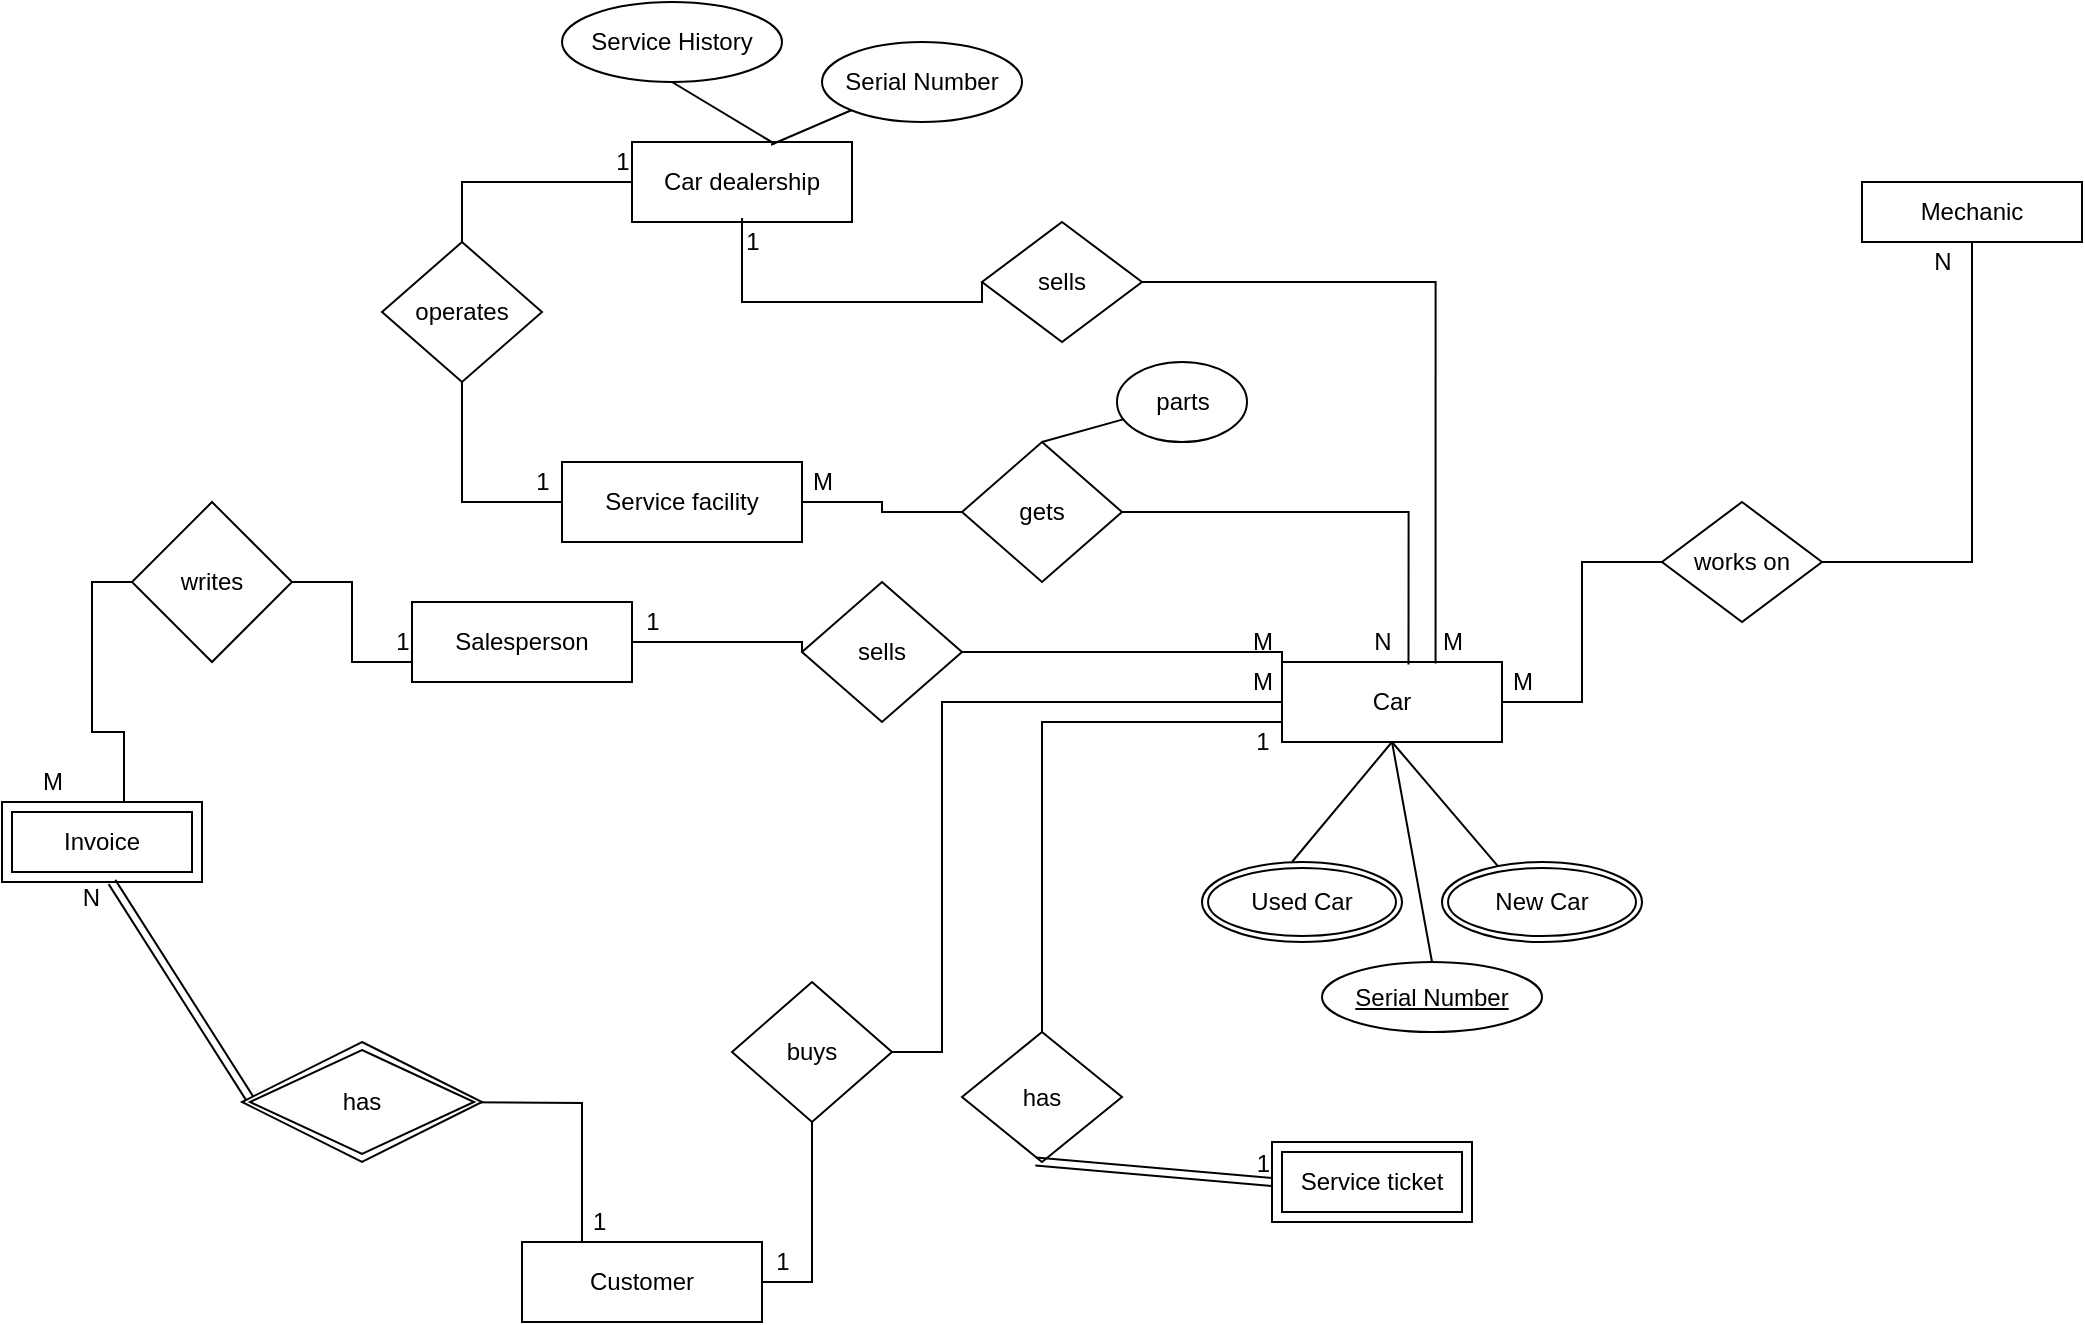 <mxfile version="15.7.3" type="github">
  <diagram id="thSH0ayQxO71pJ6wV1Sd" name="Page-1">
    <mxGraphModel dx="792" dy="486" grid="1" gridSize="10" guides="1" tooltips="1" connect="1" arrows="1" fold="1" page="1" pageScale="1" pageWidth="850" pageHeight="1100" math="0" shadow="0">
      <root>
        <mxCell id="0" />
        <mxCell id="1" parent="0" />
        <mxCell id="2t8MsXC4N8kTPNsJ7Vme-44" style="edgeStyle=orthogonalEdgeStyle;rounded=0;orthogonalLoop=1;jettySize=auto;html=1;entryX=0.5;entryY=0;entryDx=0;entryDy=0;startArrow=none;startFill=0;endArrow=none;endFill=0;" parent="1" source="qbq0ifineMjqy3SYOCrd-1" target="2t8MsXC4N8kTPNsJ7Vme-43" edge="1">
          <mxGeometry relative="1" as="geometry" />
        </mxCell>
        <mxCell id="qbq0ifineMjqy3SYOCrd-1" value="Car dealership" style="rounded=0;whiteSpace=wrap;html=1;" parent="1" vertex="1">
          <mxGeometry x="355" y="210" width="110" height="40" as="geometry" />
        </mxCell>
        <mxCell id="qbq0ifineMjqy3SYOCrd-2" value="Service facility" style="rounded=0;whiteSpace=wrap;html=1;" parent="1" vertex="1">
          <mxGeometry x="320" y="370" width="120" height="40" as="geometry" />
        </mxCell>
        <mxCell id="2t8MsXC4N8kTPNsJ7Vme-59" style="edgeStyle=orthogonalEdgeStyle;rounded=0;orthogonalLoop=1;jettySize=auto;html=1;startArrow=none;startFill=0;endArrow=none;endFill=0;" parent="1" source="qbq0ifineMjqy3SYOCrd-3" target="2t8MsXC4N8kTPNsJ7Vme-58" edge="1">
          <mxGeometry relative="1" as="geometry">
            <Array as="points">
              <mxPoint x="560" y="500" />
            </Array>
          </mxGeometry>
        </mxCell>
        <mxCell id="qbq0ifineMjqy3SYOCrd-3" value="Car" style="rounded=0;whiteSpace=wrap;html=1;" parent="1" vertex="1">
          <mxGeometry x="680" y="470" width="110" height="40" as="geometry" />
        </mxCell>
        <mxCell id="2t8MsXC4N8kTPNsJ7Vme-17" style="edgeStyle=orthogonalEdgeStyle;rounded=0;orthogonalLoop=1;jettySize=auto;html=1;entryX=0;entryY=0.5;entryDx=0;entryDy=0;startArrow=none;startFill=0;endArrow=none;endFill=0;" parent="1" source="qbq0ifineMjqy3SYOCrd-4" target="2t8MsXC4N8kTPNsJ7Vme-16" edge="1">
          <mxGeometry relative="1" as="geometry">
            <Array as="points">
              <mxPoint x="440" y="460" />
            </Array>
          </mxGeometry>
        </mxCell>
        <mxCell id="qbq0ifineMjqy3SYOCrd-4" value="Salesperson" style="rounded=0;whiteSpace=wrap;html=1;" parent="1" vertex="1">
          <mxGeometry x="245" y="440" width="110" height="40" as="geometry" />
        </mxCell>
        <mxCell id="2t8MsXC4N8kTPNsJ7Vme-30" style="edgeStyle=orthogonalEdgeStyle;rounded=0;orthogonalLoop=1;jettySize=auto;html=1;entryX=0;entryY=0.5;entryDx=0;entryDy=0;startArrow=none;startFill=0;endArrow=none;endFill=0;" parent="1" target="2t8MsXC4N8kTPNsJ7Vme-27" edge="1">
          <mxGeometry relative="1" as="geometry">
            <mxPoint x="80" y="540" as="sourcePoint" />
          </mxGeometry>
        </mxCell>
        <mxCell id="qbq0ifineMjqy3SYOCrd-6" value="Mechanic" style="rounded=0;whiteSpace=wrap;html=1;" parent="1" vertex="1">
          <mxGeometry x="970" y="230" width="110" height="30" as="geometry" />
        </mxCell>
        <mxCell id="qbq0ifineMjqy3SYOCrd-7" value="Customer" style="rounded=0;whiteSpace=wrap;html=1;" parent="1" vertex="1">
          <mxGeometry x="300" y="760" width="120" height="40" as="geometry" />
        </mxCell>
        <mxCell id="qbq0ifineMjqy3SYOCrd-9" value="Serial Number" style="ellipse;whiteSpace=wrap;html=1;" parent="1" vertex="1">
          <mxGeometry x="450" y="160" width="100" height="40" as="geometry" />
        </mxCell>
        <mxCell id="qbq0ifineMjqy3SYOCrd-14" value="" style="endArrow=none;html=1;rounded=0;entryX=0;entryY=1;entryDx=0;entryDy=0;exitX=0.632;exitY=0.034;exitDx=0;exitDy=0;exitPerimeter=0;" parent="1" source="qbq0ifineMjqy3SYOCrd-1" target="qbq0ifineMjqy3SYOCrd-9" edge="1">
          <mxGeometry width="50" height="50" relative="1" as="geometry">
            <mxPoint x="400" y="240" as="sourcePoint" />
            <mxPoint x="450" y="190" as="targetPoint" />
            <Array as="points" />
          </mxGeometry>
        </mxCell>
        <mxCell id="2t8MsXC4N8kTPNsJ7Vme-3" style="edgeStyle=orthogonalEdgeStyle;rounded=0;orthogonalLoop=1;jettySize=auto;html=1;entryX=0.698;entryY=0.02;entryDx=0;entryDy=0;entryPerimeter=0;startArrow=none;startFill=0;endArrow=none;endFill=0;" parent="1" source="2t8MsXC4N8kTPNsJ7Vme-1" target="qbq0ifineMjqy3SYOCrd-3" edge="1">
          <mxGeometry relative="1" as="geometry" />
        </mxCell>
        <mxCell id="2t8MsXC4N8kTPNsJ7Vme-1" value="sells" style="rhombus;whiteSpace=wrap;html=1;" parent="1" vertex="1">
          <mxGeometry x="530" y="250" width="80" height="60" as="geometry" />
        </mxCell>
        <mxCell id="2t8MsXC4N8kTPNsJ7Vme-34" style="edgeStyle=orthogonalEdgeStyle;rounded=0;orthogonalLoop=1;jettySize=auto;html=1;entryX=0;entryY=0.5;entryDx=0;entryDy=0;startArrow=none;startFill=0;endArrow=none;endFill=0;" parent="1" target="2t8MsXC4N8kTPNsJ7Vme-1" edge="1">
          <mxGeometry relative="1" as="geometry">
            <mxPoint x="410" y="248" as="sourcePoint" />
            <Array as="points">
              <mxPoint x="410" y="290" />
            </Array>
          </mxGeometry>
        </mxCell>
        <mxCell id="2t8MsXC4N8kTPNsJ7Vme-5" value="1" style="text;html=1;align=center;verticalAlign=middle;resizable=0;points=[];autosize=1;strokeColor=none;fillColor=none;" parent="1" vertex="1">
          <mxGeometry x="405" y="250" width="20" height="20" as="geometry" />
        </mxCell>
        <mxCell id="2t8MsXC4N8kTPNsJ7Vme-6" value="M" style="text;html=1;align=center;verticalAlign=middle;resizable=0;points=[];autosize=1;strokeColor=none;fillColor=none;" parent="1" vertex="1">
          <mxGeometry x="750" y="450" width="30" height="20" as="geometry" />
        </mxCell>
        <mxCell id="2t8MsXC4N8kTPNsJ7Vme-9" value="" style="endArrow=none;html=1;rounded=0;exitX=0.5;exitY=0;exitDx=0;exitDy=0;entryX=0.5;entryY=1;entryDx=0;entryDy=0;" parent="1" target="qbq0ifineMjqy3SYOCrd-3" edge="1">
          <mxGeometry width="50" height="50" relative="1" as="geometry">
            <mxPoint x="685" y="570" as="sourcePoint" />
            <mxPoint x="430" y="360" as="targetPoint" />
          </mxGeometry>
        </mxCell>
        <mxCell id="2t8MsXC4N8kTPNsJ7Vme-10" value="" style="endArrow=none;html=1;rounded=0;entryX=0.5;entryY=1;entryDx=0;entryDy=0;" parent="1" target="qbq0ifineMjqy3SYOCrd-3" edge="1">
          <mxGeometry width="50" height="50" relative="1" as="geometry">
            <mxPoint x="788.683" y="572.939" as="sourcePoint" />
            <mxPoint x="670" y="410" as="targetPoint" />
          </mxGeometry>
        </mxCell>
        <mxCell id="2t8MsXC4N8kTPNsJ7Vme-11" value="&lt;u&gt;Serial Number&lt;/u&gt;" style="ellipse;whiteSpace=wrap;html=1;" parent="1" vertex="1">
          <mxGeometry x="700" y="620" width="110" height="35" as="geometry" />
        </mxCell>
        <mxCell id="2t8MsXC4N8kTPNsJ7Vme-12" value="" style="endArrow=none;html=1;rounded=0;exitX=0.5;exitY=0;exitDx=0;exitDy=0;entryX=0.5;entryY=1;entryDx=0;entryDy=0;" parent="1" source="2t8MsXC4N8kTPNsJ7Vme-11" target="qbq0ifineMjqy3SYOCrd-3" edge="1">
          <mxGeometry width="50" height="50" relative="1" as="geometry">
            <mxPoint x="380" y="410" as="sourcePoint" />
            <mxPoint x="660" y="390" as="targetPoint" />
          </mxGeometry>
        </mxCell>
        <mxCell id="2t8MsXC4N8kTPNsJ7Vme-14" value="&lt;span&gt;Service History&lt;/span&gt;" style="ellipse;whiteSpace=wrap;html=1;" parent="1" vertex="1">
          <mxGeometry x="320" y="140" width="110" height="40" as="geometry" />
        </mxCell>
        <mxCell id="2t8MsXC4N8kTPNsJ7Vme-15" value="" style="endArrow=none;html=1;rounded=0;entryX=0.5;entryY=1;entryDx=0;entryDy=0;exitX=0.649;exitY=0.024;exitDx=0;exitDy=0;exitPerimeter=0;" parent="1" source="qbq0ifineMjqy3SYOCrd-1" target="2t8MsXC4N8kTPNsJ7Vme-14" edge="1">
          <mxGeometry width="50" height="50" relative="1" as="geometry">
            <mxPoint x="434.52" y="261.36" as="sourcePoint" />
            <mxPoint x="466.158" y="202.7" as="targetPoint" />
            <Array as="points" />
          </mxGeometry>
        </mxCell>
        <mxCell id="2t8MsXC4N8kTPNsJ7Vme-18" style="edgeStyle=orthogonalEdgeStyle;rounded=0;orthogonalLoop=1;jettySize=auto;html=1;entryX=0;entryY=0.75;entryDx=0;entryDy=0;startArrow=none;startFill=0;endArrow=none;endFill=0;exitX=1;exitY=0.5;exitDx=0;exitDy=0;" parent="1" source="2t8MsXC4N8kTPNsJ7Vme-16" target="qbq0ifineMjqy3SYOCrd-3" edge="1">
          <mxGeometry relative="1" as="geometry">
            <Array as="points">
              <mxPoint x="680" y="465" />
            </Array>
          </mxGeometry>
        </mxCell>
        <mxCell id="2t8MsXC4N8kTPNsJ7Vme-16" value="sells" style="rhombus;whiteSpace=wrap;html=1;" parent="1" vertex="1">
          <mxGeometry x="440" y="430" width="80" height="70" as="geometry" />
        </mxCell>
        <mxCell id="2t8MsXC4N8kTPNsJ7Vme-21" value="M" style="text;html=1;align=center;verticalAlign=middle;resizable=0;points=[];autosize=1;strokeColor=none;fillColor=none;" parent="1" vertex="1">
          <mxGeometry x="655" y="470" width="30" height="20" as="geometry" />
        </mxCell>
        <mxCell id="2t8MsXC4N8kTPNsJ7Vme-24" style="edgeStyle=orthogonalEdgeStyle;rounded=0;orthogonalLoop=1;jettySize=auto;html=1;entryX=1;entryY=0.5;entryDx=0;entryDy=0;startArrow=none;startFill=0;endArrow=none;endFill=0;" parent="1" source="2t8MsXC4N8kTPNsJ7Vme-22" target="qbq0ifineMjqy3SYOCrd-7" edge="1">
          <mxGeometry relative="1" as="geometry" />
        </mxCell>
        <mxCell id="2t8MsXC4N8kTPNsJ7Vme-35" style="edgeStyle=orthogonalEdgeStyle;rounded=0;orthogonalLoop=1;jettySize=auto;html=1;startArrow=none;startFill=0;endArrow=none;endFill=0;entryX=0;entryY=0.25;entryDx=0;entryDy=0;" parent="1" source="2t8MsXC4N8kTPNsJ7Vme-22" target="qbq0ifineMjqy3SYOCrd-3" edge="1">
          <mxGeometry relative="1" as="geometry">
            <mxPoint x="650" y="490" as="targetPoint" />
            <Array as="points">
              <mxPoint x="510" y="665" />
              <mxPoint x="510" y="490" />
              <mxPoint x="680" y="490" />
            </Array>
          </mxGeometry>
        </mxCell>
        <mxCell id="2t8MsXC4N8kTPNsJ7Vme-22" value="buys" style="rhombus;whiteSpace=wrap;html=1;" parent="1" vertex="1">
          <mxGeometry x="405" y="630" width="80" height="70" as="geometry" />
        </mxCell>
        <mxCell id="2t8MsXC4N8kTPNsJ7Vme-25" value="&amp;nbsp; &amp;nbsp; &amp;nbsp;1" style="text;html=1;align=center;verticalAlign=middle;resizable=0;points=[];autosize=1;strokeColor=none;fillColor=none;" parent="1" vertex="1">
          <mxGeometry x="310" y="740" width="40" height="20" as="geometry" />
        </mxCell>
        <mxCell id="2t8MsXC4N8kTPNsJ7Vme-26" value="M" style="text;html=1;align=center;verticalAlign=middle;resizable=0;points=[];autosize=1;strokeColor=none;fillColor=none;" parent="1" vertex="1">
          <mxGeometry x="655" y="450" width="30" height="20" as="geometry" />
        </mxCell>
        <mxCell id="2t8MsXC4N8kTPNsJ7Vme-29" style="edgeStyle=orthogonalEdgeStyle;rounded=0;orthogonalLoop=1;jettySize=auto;html=1;entryX=0;entryY=0.75;entryDx=0;entryDy=0;startArrow=none;startFill=0;endArrow=none;endFill=0;" parent="1" source="2t8MsXC4N8kTPNsJ7Vme-27" target="qbq0ifineMjqy3SYOCrd-4" edge="1">
          <mxGeometry relative="1" as="geometry" />
        </mxCell>
        <mxCell id="2t8MsXC4N8kTPNsJ7Vme-27" value="writes" style="rhombus;whiteSpace=wrap;html=1;" parent="1" vertex="1">
          <mxGeometry x="105" y="390" width="80" height="80" as="geometry" />
        </mxCell>
        <mxCell id="2t8MsXC4N8kTPNsJ7Vme-31" value="1" style="text;html=1;align=center;verticalAlign=middle;resizable=0;points=[];autosize=1;strokeColor=none;fillColor=none;" parent="1" vertex="1">
          <mxGeometry x="230" y="450" width="20" height="20" as="geometry" />
        </mxCell>
        <mxCell id="2t8MsXC4N8kTPNsJ7Vme-32" value="M" style="text;html=1;align=center;verticalAlign=middle;resizable=0;points=[];autosize=1;strokeColor=none;fillColor=none;" parent="1" vertex="1">
          <mxGeometry x="50" y="520" width="30" height="20" as="geometry" />
        </mxCell>
        <mxCell id="2t8MsXC4N8kTPNsJ7Vme-38" style="edgeStyle=orthogonalEdgeStyle;rounded=0;orthogonalLoop=1;jettySize=auto;html=1;startArrow=none;startFill=0;endArrow=none;endFill=0;entryX=0.25;entryY=0;entryDx=0;entryDy=0;" parent="1" target="qbq0ifineMjqy3SYOCrd-7" edge="1">
          <mxGeometry relative="1" as="geometry">
            <mxPoint x="245" y="690" as="sourcePoint" />
          </mxGeometry>
        </mxCell>
        <mxCell id="2t8MsXC4N8kTPNsJ7Vme-41" value="1" style="text;html=1;align=center;verticalAlign=middle;resizable=0;points=[];autosize=1;strokeColor=none;fillColor=none;" parent="1" vertex="1">
          <mxGeometry x="355" y="440" width="20" height="20" as="geometry" />
        </mxCell>
        <mxCell id="2t8MsXC4N8kTPNsJ7Vme-45" style="edgeStyle=orthogonalEdgeStyle;rounded=0;orthogonalLoop=1;jettySize=auto;html=1;entryX=0;entryY=0.5;entryDx=0;entryDy=0;startArrow=none;startFill=0;endArrow=none;endFill=0;" parent="1" source="2t8MsXC4N8kTPNsJ7Vme-43" target="qbq0ifineMjqy3SYOCrd-2" edge="1">
          <mxGeometry relative="1" as="geometry">
            <Array as="points">
              <mxPoint x="270" y="390" />
            </Array>
          </mxGeometry>
        </mxCell>
        <mxCell id="2t8MsXC4N8kTPNsJ7Vme-43" value="operates" style="rhombus;whiteSpace=wrap;html=1;" parent="1" vertex="1">
          <mxGeometry x="230" y="260" width="80" height="70" as="geometry" />
        </mxCell>
        <mxCell id="2t8MsXC4N8kTPNsJ7Vme-46" value="1" style="text;html=1;align=center;verticalAlign=middle;resizable=0;points=[];autosize=1;strokeColor=none;fillColor=none;" parent="1" vertex="1">
          <mxGeometry x="340" y="210" width="20" height="20" as="geometry" />
        </mxCell>
        <mxCell id="2t8MsXC4N8kTPNsJ7Vme-47" value="1" style="text;html=1;align=center;verticalAlign=middle;resizable=0;points=[];autosize=1;strokeColor=none;fillColor=none;" parent="1" vertex="1">
          <mxGeometry x="300" y="370" width="20" height="20" as="geometry" />
        </mxCell>
        <mxCell id="2t8MsXC4N8kTPNsJ7Vme-49" style="edgeStyle=orthogonalEdgeStyle;rounded=0;orthogonalLoop=1;jettySize=auto;html=1;entryX=1;entryY=0.5;entryDx=0;entryDy=0;startArrow=none;startFill=0;endArrow=none;endFill=0;" parent="1" source="2t8MsXC4N8kTPNsJ7Vme-48" target="qbq0ifineMjqy3SYOCrd-2" edge="1">
          <mxGeometry relative="1" as="geometry" />
        </mxCell>
        <mxCell id="2t8MsXC4N8kTPNsJ7Vme-54" style="edgeStyle=orthogonalEdgeStyle;rounded=0;orthogonalLoop=1;jettySize=auto;html=1;entryX=0.575;entryY=0.03;entryDx=0;entryDy=0;entryPerimeter=0;startArrow=none;startFill=0;endArrow=none;endFill=0;" parent="1" source="2t8MsXC4N8kTPNsJ7Vme-48" target="qbq0ifineMjqy3SYOCrd-3" edge="1">
          <mxGeometry relative="1" as="geometry" />
        </mxCell>
        <mxCell id="2t8MsXC4N8kTPNsJ7Vme-48" value="gets" style="rhombus;whiteSpace=wrap;html=1;" parent="1" vertex="1">
          <mxGeometry x="520" y="360" width="80" height="70" as="geometry" />
        </mxCell>
        <mxCell id="2t8MsXC4N8kTPNsJ7Vme-52" value="M" style="text;html=1;align=center;verticalAlign=middle;resizable=0;points=[];autosize=1;strokeColor=none;fillColor=none;" parent="1" vertex="1">
          <mxGeometry x="435" y="370" width="30" height="20" as="geometry" />
        </mxCell>
        <mxCell id="2t8MsXC4N8kTPNsJ7Vme-55" value="&amp;nbsp; &amp;nbsp;N" style="text;html=1;align=center;verticalAlign=middle;resizable=0;points=[];autosize=1;strokeColor=none;fillColor=none;" parent="1" vertex="1">
          <mxGeometry x="710" y="450" width="30" height="20" as="geometry" />
        </mxCell>
        <mxCell id="2t8MsXC4N8kTPNsJ7Vme-56" value="&lt;span&gt;parts&lt;/span&gt;" style="ellipse;whiteSpace=wrap;html=1;" parent="1" vertex="1">
          <mxGeometry x="597.5" y="320" width="65" height="40" as="geometry" />
        </mxCell>
        <mxCell id="2t8MsXC4N8kTPNsJ7Vme-57" value="" style="endArrow=none;html=1;rounded=0;entryX=0.054;entryY=0.714;entryDx=0;entryDy=0;entryPerimeter=0;exitX=0.5;exitY=0;exitDx=0;exitDy=0;" parent="1" source="2t8MsXC4N8kTPNsJ7Vme-48" target="2t8MsXC4N8kTPNsJ7Vme-56" edge="1">
          <mxGeometry width="50" height="50" relative="1" as="geometry">
            <mxPoint x="370" y="430" as="sourcePoint" />
            <mxPoint x="420" y="380" as="targetPoint" />
          </mxGeometry>
        </mxCell>
        <mxCell id="2t8MsXC4N8kTPNsJ7Vme-58" value="has" style="rhombus;whiteSpace=wrap;html=1;" parent="1" vertex="1">
          <mxGeometry x="520" y="655" width="80" height="65" as="geometry" />
        </mxCell>
        <mxCell id="2t8MsXC4N8kTPNsJ7Vme-64" value="1" style="text;html=1;align=center;verticalAlign=middle;resizable=0;points=[];autosize=1;strokeColor=none;fillColor=none;" parent="1" vertex="1">
          <mxGeometry x="420" y="760" width="20" height="20" as="geometry" />
        </mxCell>
        <mxCell id="2t8MsXC4N8kTPNsJ7Vme-65" value="1" style="text;html=1;align=center;verticalAlign=middle;resizable=0;points=[];autosize=1;strokeColor=none;fillColor=none;" parent="1" vertex="1">
          <mxGeometry x="660" y="500" width="20" height="20" as="geometry" />
        </mxCell>
        <mxCell id="2t8MsXC4N8kTPNsJ7Vme-75" value="Used Car" style="ellipse;shape=doubleEllipse;margin=3;whiteSpace=wrap;html=1;align=center;" parent="1" vertex="1">
          <mxGeometry x="640" y="570" width="100" height="40" as="geometry" />
        </mxCell>
        <mxCell id="2t8MsXC4N8kTPNsJ7Vme-76" value="New Car" style="ellipse;shape=doubleEllipse;margin=3;whiteSpace=wrap;html=1;align=center;" parent="1" vertex="1">
          <mxGeometry x="760" y="570" width="100" height="40" as="geometry" />
        </mxCell>
        <mxCell id="2t8MsXC4N8kTPNsJ7Vme-79" value="Service ticket" style="shape=ext;margin=3;double=1;whiteSpace=wrap;html=1;align=center;" parent="1" vertex="1">
          <mxGeometry x="675" y="710" width="100" height="40" as="geometry" />
        </mxCell>
        <mxCell id="2t8MsXC4N8kTPNsJ7Vme-80" value="Invoice" style="shape=ext;margin=3;double=1;whiteSpace=wrap;html=1;align=center;" parent="1" vertex="1">
          <mxGeometry x="40" y="540" width="100" height="40" as="geometry" />
        </mxCell>
        <mxCell id="2t8MsXC4N8kTPNsJ7Vme-83" value="" style="shape=link;html=1;rounded=0;startArrow=none;startFill=0;endArrow=none;endFill=0;entryX=0.5;entryY=1;entryDx=0;entryDy=0;" parent="1" edge="1">
          <mxGeometry relative="1" as="geometry">
            <mxPoint x="165" y="690" as="sourcePoint" />
            <mxPoint x="95" y="580" as="targetPoint" />
          </mxGeometry>
        </mxCell>
        <mxCell id="2t8MsXC4N8kTPNsJ7Vme-84" value="N" style="resizable=0;html=1;align=right;verticalAlign=bottom;" parent="2t8MsXC4N8kTPNsJ7Vme-83" connectable="0" vertex="1">
          <mxGeometry x="1" relative="1" as="geometry">
            <mxPoint x="-5" y="17" as="offset" />
          </mxGeometry>
        </mxCell>
        <mxCell id="2t8MsXC4N8kTPNsJ7Vme-85" value="" style="shape=link;html=1;rounded=0;startArrow=none;startFill=0;endArrow=none;endFill=0;entryX=0;entryY=0.5;entryDx=0;entryDy=0;exitX=0.46;exitY=0.997;exitDx=0;exitDy=0;exitPerimeter=0;" parent="1" source="2t8MsXC4N8kTPNsJ7Vme-58" target="2t8MsXC4N8kTPNsJ7Vme-79" edge="1">
          <mxGeometry relative="1" as="geometry">
            <mxPoint x="490" y="780" as="sourcePoint" />
            <mxPoint x="650" y="780" as="targetPoint" />
          </mxGeometry>
        </mxCell>
        <mxCell id="2t8MsXC4N8kTPNsJ7Vme-86" value="1" style="resizable=0;html=1;align=right;verticalAlign=bottom;" parent="2t8MsXC4N8kTPNsJ7Vme-85" connectable="0" vertex="1">
          <mxGeometry x="1" relative="1" as="geometry" />
        </mxCell>
        <mxCell id="2t8MsXC4N8kTPNsJ7Vme-88" style="edgeStyle=orthogonalEdgeStyle;rounded=0;orthogonalLoop=1;jettySize=auto;html=1;entryX=1;entryY=0.5;entryDx=0;entryDy=0;startArrow=none;startFill=0;endArrow=none;endFill=0;" parent="1" source="2t8MsXC4N8kTPNsJ7Vme-87" target="qbq0ifineMjqy3SYOCrd-3" edge="1">
          <mxGeometry relative="1" as="geometry" />
        </mxCell>
        <mxCell id="2t8MsXC4N8kTPNsJ7Vme-89" style="edgeStyle=orthogonalEdgeStyle;rounded=0;orthogonalLoop=1;jettySize=auto;html=1;entryX=0.5;entryY=1;entryDx=0;entryDy=0;startArrow=none;startFill=0;endArrow=none;endFill=0;" parent="1" source="2t8MsXC4N8kTPNsJ7Vme-87" target="qbq0ifineMjqy3SYOCrd-6" edge="1">
          <mxGeometry relative="1" as="geometry" />
        </mxCell>
        <mxCell id="2t8MsXC4N8kTPNsJ7Vme-87" value="works on" style="rhombus;whiteSpace=wrap;html=1;" parent="1" vertex="1">
          <mxGeometry x="870" y="390" width="80" height="60" as="geometry" />
        </mxCell>
        <mxCell id="2t8MsXC4N8kTPNsJ7Vme-91" value="N" style="text;html=1;align=center;verticalAlign=middle;resizable=0;points=[];autosize=1;strokeColor=none;fillColor=none;" parent="1" vertex="1">
          <mxGeometry x="1000" y="260" width="20" height="20" as="geometry" />
        </mxCell>
        <mxCell id="2t8MsXC4N8kTPNsJ7Vme-92" value="M" style="text;html=1;align=center;verticalAlign=middle;resizable=0;points=[];autosize=1;strokeColor=none;fillColor=none;" parent="1" vertex="1">
          <mxGeometry x="785" y="470" width="30" height="20" as="geometry" />
        </mxCell>
        <mxCell id="g9F3EM3z2ZfnebZ1vC58-1" value="&lt;span&gt;has&lt;/span&gt;" style="shape=rhombus;double=1;perimeter=rhombusPerimeter;whiteSpace=wrap;html=1;align=center;" vertex="1" parent="1">
          <mxGeometry x="160" y="660" width="120" height="60" as="geometry" />
        </mxCell>
      </root>
    </mxGraphModel>
  </diagram>
</mxfile>
